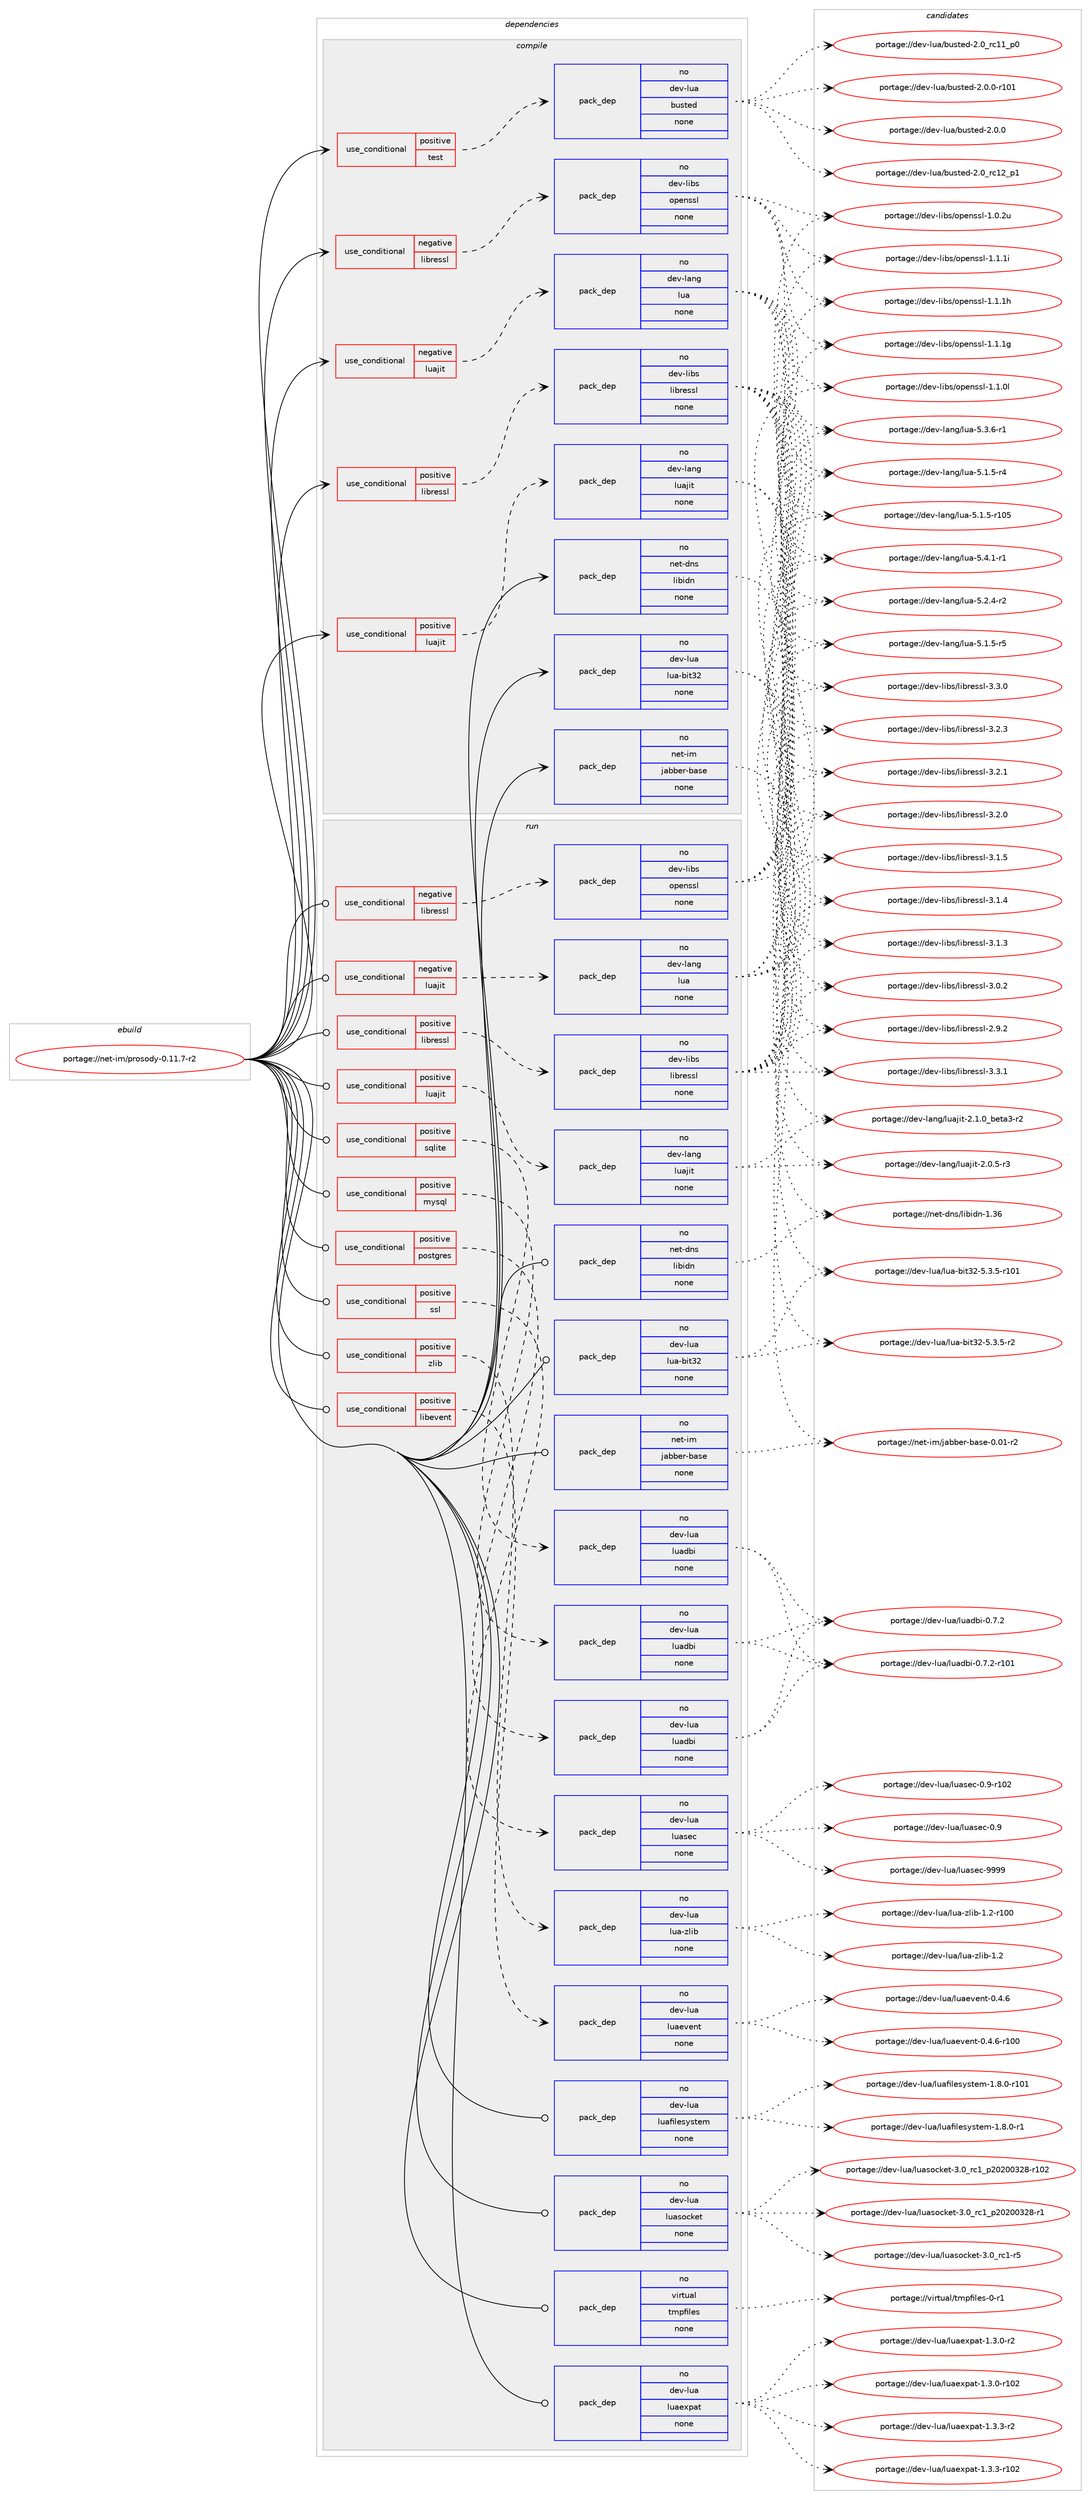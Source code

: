 digraph prolog {

# *************
# Graph options
# *************

newrank=true;
concentrate=true;
compound=true;
graph [rankdir=LR,fontname=Helvetica,fontsize=10,ranksep=1.5];#, ranksep=2.5, nodesep=0.2];
edge  [arrowhead=vee];
node  [fontname=Helvetica,fontsize=10];

# **********
# The ebuild
# **********

subgraph cluster_leftcol {
color=gray;
rank=same;
label=<<i>ebuild</i>>;
id [label="portage://net-im/prosody-0.11.7-r2", color=red, width=4, href="../net-im/prosody-0.11.7-r2.svg"];
}

# ****************
# The dependencies
# ****************

subgraph cluster_midcol {
color=gray;
label=<<i>dependencies</i>>;
subgraph cluster_compile {
fillcolor="#eeeeee";
style=filled;
label=<<i>compile</i>>;
subgraph cond3112 {
dependency10786 [label=<<TABLE BORDER="0" CELLBORDER="1" CELLSPACING="0" CELLPADDING="4"><TR><TD ROWSPAN="3" CELLPADDING="10">use_conditional</TD></TR><TR><TD>negative</TD></TR><TR><TD>libressl</TD></TR></TABLE>>, shape=none, color=red];
subgraph pack7562 {
dependency10787 [label=<<TABLE BORDER="0" CELLBORDER="1" CELLSPACING="0" CELLPADDING="4" WIDTH="220"><TR><TD ROWSPAN="6" CELLPADDING="30">pack_dep</TD></TR><TR><TD WIDTH="110">no</TD></TR><TR><TD>dev-libs</TD></TR><TR><TD>openssl</TD></TR><TR><TD>none</TD></TR><TR><TD></TD></TR></TABLE>>, shape=none, color=blue];
}
dependency10786:e -> dependency10787:w [weight=20,style="dashed",arrowhead="vee"];
}
id:e -> dependency10786:w [weight=20,style="solid",arrowhead="vee"];
subgraph cond3113 {
dependency10788 [label=<<TABLE BORDER="0" CELLBORDER="1" CELLSPACING="0" CELLPADDING="4"><TR><TD ROWSPAN="3" CELLPADDING="10">use_conditional</TD></TR><TR><TD>negative</TD></TR><TR><TD>luajit</TD></TR></TABLE>>, shape=none, color=red];
subgraph pack7563 {
dependency10789 [label=<<TABLE BORDER="0" CELLBORDER="1" CELLSPACING="0" CELLPADDING="4" WIDTH="220"><TR><TD ROWSPAN="6" CELLPADDING="30">pack_dep</TD></TR><TR><TD WIDTH="110">no</TD></TR><TR><TD>dev-lang</TD></TR><TR><TD>lua</TD></TR><TR><TD>none</TD></TR><TR><TD></TD></TR></TABLE>>, shape=none, color=blue];
}
dependency10788:e -> dependency10789:w [weight=20,style="dashed",arrowhead="vee"];
}
id:e -> dependency10788:w [weight=20,style="solid",arrowhead="vee"];
subgraph cond3114 {
dependency10790 [label=<<TABLE BORDER="0" CELLBORDER="1" CELLSPACING="0" CELLPADDING="4"><TR><TD ROWSPAN="3" CELLPADDING="10">use_conditional</TD></TR><TR><TD>positive</TD></TR><TR><TD>libressl</TD></TR></TABLE>>, shape=none, color=red];
subgraph pack7564 {
dependency10791 [label=<<TABLE BORDER="0" CELLBORDER="1" CELLSPACING="0" CELLPADDING="4" WIDTH="220"><TR><TD ROWSPAN="6" CELLPADDING="30">pack_dep</TD></TR><TR><TD WIDTH="110">no</TD></TR><TR><TD>dev-libs</TD></TR><TR><TD>libressl</TD></TR><TR><TD>none</TD></TR><TR><TD></TD></TR></TABLE>>, shape=none, color=blue];
}
dependency10790:e -> dependency10791:w [weight=20,style="dashed",arrowhead="vee"];
}
id:e -> dependency10790:w [weight=20,style="solid",arrowhead="vee"];
subgraph cond3115 {
dependency10792 [label=<<TABLE BORDER="0" CELLBORDER="1" CELLSPACING="0" CELLPADDING="4"><TR><TD ROWSPAN="3" CELLPADDING="10">use_conditional</TD></TR><TR><TD>positive</TD></TR><TR><TD>luajit</TD></TR></TABLE>>, shape=none, color=red];
subgraph pack7565 {
dependency10793 [label=<<TABLE BORDER="0" CELLBORDER="1" CELLSPACING="0" CELLPADDING="4" WIDTH="220"><TR><TD ROWSPAN="6" CELLPADDING="30">pack_dep</TD></TR><TR><TD WIDTH="110">no</TD></TR><TR><TD>dev-lang</TD></TR><TR><TD>luajit</TD></TR><TR><TD>none</TD></TR><TR><TD></TD></TR></TABLE>>, shape=none, color=blue];
}
dependency10792:e -> dependency10793:w [weight=20,style="dashed",arrowhead="vee"];
}
id:e -> dependency10792:w [weight=20,style="solid",arrowhead="vee"];
subgraph cond3116 {
dependency10794 [label=<<TABLE BORDER="0" CELLBORDER="1" CELLSPACING="0" CELLPADDING="4"><TR><TD ROWSPAN="3" CELLPADDING="10">use_conditional</TD></TR><TR><TD>positive</TD></TR><TR><TD>test</TD></TR></TABLE>>, shape=none, color=red];
subgraph pack7566 {
dependency10795 [label=<<TABLE BORDER="0" CELLBORDER="1" CELLSPACING="0" CELLPADDING="4" WIDTH="220"><TR><TD ROWSPAN="6" CELLPADDING="30">pack_dep</TD></TR><TR><TD WIDTH="110">no</TD></TR><TR><TD>dev-lua</TD></TR><TR><TD>busted</TD></TR><TR><TD>none</TD></TR><TR><TD></TD></TR></TABLE>>, shape=none, color=blue];
}
dependency10794:e -> dependency10795:w [weight=20,style="dashed",arrowhead="vee"];
}
id:e -> dependency10794:w [weight=20,style="solid",arrowhead="vee"];
subgraph pack7567 {
dependency10796 [label=<<TABLE BORDER="0" CELLBORDER="1" CELLSPACING="0" CELLPADDING="4" WIDTH="220"><TR><TD ROWSPAN="6" CELLPADDING="30">pack_dep</TD></TR><TR><TD WIDTH="110">no</TD></TR><TR><TD>dev-lua</TD></TR><TR><TD>lua-bit32</TD></TR><TR><TD>none</TD></TR><TR><TD></TD></TR></TABLE>>, shape=none, color=blue];
}
id:e -> dependency10796:w [weight=20,style="solid",arrowhead="vee"];
subgraph pack7568 {
dependency10797 [label=<<TABLE BORDER="0" CELLBORDER="1" CELLSPACING="0" CELLPADDING="4" WIDTH="220"><TR><TD ROWSPAN="6" CELLPADDING="30">pack_dep</TD></TR><TR><TD WIDTH="110">no</TD></TR><TR><TD>net-dns</TD></TR><TR><TD>libidn</TD></TR><TR><TD>none</TD></TR><TR><TD></TD></TR></TABLE>>, shape=none, color=blue];
}
id:e -> dependency10797:w [weight=20,style="solid",arrowhead="vee"];
subgraph pack7569 {
dependency10798 [label=<<TABLE BORDER="0" CELLBORDER="1" CELLSPACING="0" CELLPADDING="4" WIDTH="220"><TR><TD ROWSPAN="6" CELLPADDING="30">pack_dep</TD></TR><TR><TD WIDTH="110">no</TD></TR><TR><TD>net-im</TD></TR><TR><TD>jabber-base</TD></TR><TR><TD>none</TD></TR><TR><TD></TD></TR></TABLE>>, shape=none, color=blue];
}
id:e -> dependency10798:w [weight=20,style="solid",arrowhead="vee"];
}
subgraph cluster_compileandrun {
fillcolor="#eeeeee";
style=filled;
label=<<i>compile and run</i>>;
}
subgraph cluster_run {
fillcolor="#eeeeee";
style=filled;
label=<<i>run</i>>;
subgraph cond3117 {
dependency10799 [label=<<TABLE BORDER="0" CELLBORDER="1" CELLSPACING="0" CELLPADDING="4"><TR><TD ROWSPAN="3" CELLPADDING="10">use_conditional</TD></TR><TR><TD>negative</TD></TR><TR><TD>libressl</TD></TR></TABLE>>, shape=none, color=red];
subgraph pack7570 {
dependency10800 [label=<<TABLE BORDER="0" CELLBORDER="1" CELLSPACING="0" CELLPADDING="4" WIDTH="220"><TR><TD ROWSPAN="6" CELLPADDING="30">pack_dep</TD></TR><TR><TD WIDTH="110">no</TD></TR><TR><TD>dev-libs</TD></TR><TR><TD>openssl</TD></TR><TR><TD>none</TD></TR><TR><TD></TD></TR></TABLE>>, shape=none, color=blue];
}
dependency10799:e -> dependency10800:w [weight=20,style="dashed",arrowhead="vee"];
}
id:e -> dependency10799:w [weight=20,style="solid",arrowhead="odot"];
subgraph cond3118 {
dependency10801 [label=<<TABLE BORDER="0" CELLBORDER="1" CELLSPACING="0" CELLPADDING="4"><TR><TD ROWSPAN="3" CELLPADDING="10">use_conditional</TD></TR><TR><TD>negative</TD></TR><TR><TD>luajit</TD></TR></TABLE>>, shape=none, color=red];
subgraph pack7571 {
dependency10802 [label=<<TABLE BORDER="0" CELLBORDER="1" CELLSPACING="0" CELLPADDING="4" WIDTH="220"><TR><TD ROWSPAN="6" CELLPADDING="30">pack_dep</TD></TR><TR><TD WIDTH="110">no</TD></TR><TR><TD>dev-lang</TD></TR><TR><TD>lua</TD></TR><TR><TD>none</TD></TR><TR><TD></TD></TR></TABLE>>, shape=none, color=blue];
}
dependency10801:e -> dependency10802:w [weight=20,style="dashed",arrowhead="vee"];
}
id:e -> dependency10801:w [weight=20,style="solid",arrowhead="odot"];
subgraph cond3119 {
dependency10803 [label=<<TABLE BORDER="0" CELLBORDER="1" CELLSPACING="0" CELLPADDING="4"><TR><TD ROWSPAN="3" CELLPADDING="10">use_conditional</TD></TR><TR><TD>positive</TD></TR><TR><TD>libevent</TD></TR></TABLE>>, shape=none, color=red];
subgraph pack7572 {
dependency10804 [label=<<TABLE BORDER="0" CELLBORDER="1" CELLSPACING="0" CELLPADDING="4" WIDTH="220"><TR><TD ROWSPAN="6" CELLPADDING="30">pack_dep</TD></TR><TR><TD WIDTH="110">no</TD></TR><TR><TD>dev-lua</TD></TR><TR><TD>luaevent</TD></TR><TR><TD>none</TD></TR><TR><TD></TD></TR></TABLE>>, shape=none, color=blue];
}
dependency10803:e -> dependency10804:w [weight=20,style="dashed",arrowhead="vee"];
}
id:e -> dependency10803:w [weight=20,style="solid",arrowhead="odot"];
subgraph cond3120 {
dependency10805 [label=<<TABLE BORDER="0" CELLBORDER="1" CELLSPACING="0" CELLPADDING="4"><TR><TD ROWSPAN="3" CELLPADDING="10">use_conditional</TD></TR><TR><TD>positive</TD></TR><TR><TD>libressl</TD></TR></TABLE>>, shape=none, color=red];
subgraph pack7573 {
dependency10806 [label=<<TABLE BORDER="0" CELLBORDER="1" CELLSPACING="0" CELLPADDING="4" WIDTH="220"><TR><TD ROWSPAN="6" CELLPADDING="30">pack_dep</TD></TR><TR><TD WIDTH="110">no</TD></TR><TR><TD>dev-libs</TD></TR><TR><TD>libressl</TD></TR><TR><TD>none</TD></TR><TR><TD></TD></TR></TABLE>>, shape=none, color=blue];
}
dependency10805:e -> dependency10806:w [weight=20,style="dashed",arrowhead="vee"];
}
id:e -> dependency10805:w [weight=20,style="solid",arrowhead="odot"];
subgraph cond3121 {
dependency10807 [label=<<TABLE BORDER="0" CELLBORDER="1" CELLSPACING="0" CELLPADDING="4"><TR><TD ROWSPAN="3" CELLPADDING="10">use_conditional</TD></TR><TR><TD>positive</TD></TR><TR><TD>luajit</TD></TR></TABLE>>, shape=none, color=red];
subgraph pack7574 {
dependency10808 [label=<<TABLE BORDER="0" CELLBORDER="1" CELLSPACING="0" CELLPADDING="4" WIDTH="220"><TR><TD ROWSPAN="6" CELLPADDING="30">pack_dep</TD></TR><TR><TD WIDTH="110">no</TD></TR><TR><TD>dev-lang</TD></TR><TR><TD>luajit</TD></TR><TR><TD>none</TD></TR><TR><TD></TD></TR></TABLE>>, shape=none, color=blue];
}
dependency10807:e -> dependency10808:w [weight=20,style="dashed",arrowhead="vee"];
}
id:e -> dependency10807:w [weight=20,style="solid",arrowhead="odot"];
subgraph cond3122 {
dependency10809 [label=<<TABLE BORDER="0" CELLBORDER="1" CELLSPACING="0" CELLPADDING="4"><TR><TD ROWSPAN="3" CELLPADDING="10">use_conditional</TD></TR><TR><TD>positive</TD></TR><TR><TD>mysql</TD></TR></TABLE>>, shape=none, color=red];
subgraph pack7575 {
dependency10810 [label=<<TABLE BORDER="0" CELLBORDER="1" CELLSPACING="0" CELLPADDING="4" WIDTH="220"><TR><TD ROWSPAN="6" CELLPADDING="30">pack_dep</TD></TR><TR><TD WIDTH="110">no</TD></TR><TR><TD>dev-lua</TD></TR><TR><TD>luadbi</TD></TR><TR><TD>none</TD></TR><TR><TD></TD></TR></TABLE>>, shape=none, color=blue];
}
dependency10809:e -> dependency10810:w [weight=20,style="dashed",arrowhead="vee"];
}
id:e -> dependency10809:w [weight=20,style="solid",arrowhead="odot"];
subgraph cond3123 {
dependency10811 [label=<<TABLE BORDER="0" CELLBORDER="1" CELLSPACING="0" CELLPADDING="4"><TR><TD ROWSPAN="3" CELLPADDING="10">use_conditional</TD></TR><TR><TD>positive</TD></TR><TR><TD>postgres</TD></TR></TABLE>>, shape=none, color=red];
subgraph pack7576 {
dependency10812 [label=<<TABLE BORDER="0" CELLBORDER="1" CELLSPACING="0" CELLPADDING="4" WIDTH="220"><TR><TD ROWSPAN="6" CELLPADDING="30">pack_dep</TD></TR><TR><TD WIDTH="110">no</TD></TR><TR><TD>dev-lua</TD></TR><TR><TD>luadbi</TD></TR><TR><TD>none</TD></TR><TR><TD></TD></TR></TABLE>>, shape=none, color=blue];
}
dependency10811:e -> dependency10812:w [weight=20,style="dashed",arrowhead="vee"];
}
id:e -> dependency10811:w [weight=20,style="solid",arrowhead="odot"];
subgraph cond3124 {
dependency10813 [label=<<TABLE BORDER="0" CELLBORDER="1" CELLSPACING="0" CELLPADDING="4"><TR><TD ROWSPAN="3" CELLPADDING="10">use_conditional</TD></TR><TR><TD>positive</TD></TR><TR><TD>sqlite</TD></TR></TABLE>>, shape=none, color=red];
subgraph pack7577 {
dependency10814 [label=<<TABLE BORDER="0" CELLBORDER="1" CELLSPACING="0" CELLPADDING="4" WIDTH="220"><TR><TD ROWSPAN="6" CELLPADDING="30">pack_dep</TD></TR><TR><TD WIDTH="110">no</TD></TR><TR><TD>dev-lua</TD></TR><TR><TD>luadbi</TD></TR><TR><TD>none</TD></TR><TR><TD></TD></TR></TABLE>>, shape=none, color=blue];
}
dependency10813:e -> dependency10814:w [weight=20,style="dashed",arrowhead="vee"];
}
id:e -> dependency10813:w [weight=20,style="solid",arrowhead="odot"];
subgraph cond3125 {
dependency10815 [label=<<TABLE BORDER="0" CELLBORDER="1" CELLSPACING="0" CELLPADDING="4"><TR><TD ROWSPAN="3" CELLPADDING="10">use_conditional</TD></TR><TR><TD>positive</TD></TR><TR><TD>ssl</TD></TR></TABLE>>, shape=none, color=red];
subgraph pack7578 {
dependency10816 [label=<<TABLE BORDER="0" CELLBORDER="1" CELLSPACING="0" CELLPADDING="4" WIDTH="220"><TR><TD ROWSPAN="6" CELLPADDING="30">pack_dep</TD></TR><TR><TD WIDTH="110">no</TD></TR><TR><TD>dev-lua</TD></TR><TR><TD>luasec</TD></TR><TR><TD>none</TD></TR><TR><TD></TD></TR></TABLE>>, shape=none, color=blue];
}
dependency10815:e -> dependency10816:w [weight=20,style="dashed",arrowhead="vee"];
}
id:e -> dependency10815:w [weight=20,style="solid",arrowhead="odot"];
subgraph cond3126 {
dependency10817 [label=<<TABLE BORDER="0" CELLBORDER="1" CELLSPACING="0" CELLPADDING="4"><TR><TD ROWSPAN="3" CELLPADDING="10">use_conditional</TD></TR><TR><TD>positive</TD></TR><TR><TD>zlib</TD></TR></TABLE>>, shape=none, color=red];
subgraph pack7579 {
dependency10818 [label=<<TABLE BORDER="0" CELLBORDER="1" CELLSPACING="0" CELLPADDING="4" WIDTH="220"><TR><TD ROWSPAN="6" CELLPADDING="30">pack_dep</TD></TR><TR><TD WIDTH="110">no</TD></TR><TR><TD>dev-lua</TD></TR><TR><TD>lua-zlib</TD></TR><TR><TD>none</TD></TR><TR><TD></TD></TR></TABLE>>, shape=none, color=blue];
}
dependency10817:e -> dependency10818:w [weight=20,style="dashed",arrowhead="vee"];
}
id:e -> dependency10817:w [weight=20,style="solid",arrowhead="odot"];
subgraph pack7580 {
dependency10819 [label=<<TABLE BORDER="0" CELLBORDER="1" CELLSPACING="0" CELLPADDING="4" WIDTH="220"><TR><TD ROWSPAN="6" CELLPADDING="30">pack_dep</TD></TR><TR><TD WIDTH="110">no</TD></TR><TR><TD>dev-lua</TD></TR><TR><TD>lua-bit32</TD></TR><TR><TD>none</TD></TR><TR><TD></TD></TR></TABLE>>, shape=none, color=blue];
}
id:e -> dependency10819:w [weight=20,style="solid",arrowhead="odot"];
subgraph pack7581 {
dependency10820 [label=<<TABLE BORDER="0" CELLBORDER="1" CELLSPACING="0" CELLPADDING="4" WIDTH="220"><TR><TD ROWSPAN="6" CELLPADDING="30">pack_dep</TD></TR><TR><TD WIDTH="110">no</TD></TR><TR><TD>dev-lua</TD></TR><TR><TD>luaexpat</TD></TR><TR><TD>none</TD></TR><TR><TD></TD></TR></TABLE>>, shape=none, color=blue];
}
id:e -> dependency10820:w [weight=20,style="solid",arrowhead="odot"];
subgraph pack7582 {
dependency10821 [label=<<TABLE BORDER="0" CELLBORDER="1" CELLSPACING="0" CELLPADDING="4" WIDTH="220"><TR><TD ROWSPAN="6" CELLPADDING="30">pack_dep</TD></TR><TR><TD WIDTH="110">no</TD></TR><TR><TD>dev-lua</TD></TR><TR><TD>luafilesystem</TD></TR><TR><TD>none</TD></TR><TR><TD></TD></TR></TABLE>>, shape=none, color=blue];
}
id:e -> dependency10821:w [weight=20,style="solid",arrowhead="odot"];
subgraph pack7583 {
dependency10822 [label=<<TABLE BORDER="0" CELLBORDER="1" CELLSPACING="0" CELLPADDING="4" WIDTH="220"><TR><TD ROWSPAN="6" CELLPADDING="30">pack_dep</TD></TR><TR><TD WIDTH="110">no</TD></TR><TR><TD>dev-lua</TD></TR><TR><TD>luasocket</TD></TR><TR><TD>none</TD></TR><TR><TD></TD></TR></TABLE>>, shape=none, color=blue];
}
id:e -> dependency10822:w [weight=20,style="solid",arrowhead="odot"];
subgraph pack7584 {
dependency10823 [label=<<TABLE BORDER="0" CELLBORDER="1" CELLSPACING="0" CELLPADDING="4" WIDTH="220"><TR><TD ROWSPAN="6" CELLPADDING="30">pack_dep</TD></TR><TR><TD WIDTH="110">no</TD></TR><TR><TD>net-dns</TD></TR><TR><TD>libidn</TD></TR><TR><TD>none</TD></TR><TR><TD></TD></TR></TABLE>>, shape=none, color=blue];
}
id:e -> dependency10823:w [weight=20,style="solid",arrowhead="odot"];
subgraph pack7585 {
dependency10824 [label=<<TABLE BORDER="0" CELLBORDER="1" CELLSPACING="0" CELLPADDING="4" WIDTH="220"><TR><TD ROWSPAN="6" CELLPADDING="30">pack_dep</TD></TR><TR><TD WIDTH="110">no</TD></TR><TR><TD>net-im</TD></TR><TR><TD>jabber-base</TD></TR><TR><TD>none</TD></TR><TR><TD></TD></TR></TABLE>>, shape=none, color=blue];
}
id:e -> dependency10824:w [weight=20,style="solid",arrowhead="odot"];
subgraph pack7586 {
dependency10825 [label=<<TABLE BORDER="0" CELLBORDER="1" CELLSPACING="0" CELLPADDING="4" WIDTH="220"><TR><TD ROWSPAN="6" CELLPADDING="30">pack_dep</TD></TR><TR><TD WIDTH="110">no</TD></TR><TR><TD>virtual</TD></TR><TR><TD>tmpfiles</TD></TR><TR><TD>none</TD></TR><TR><TD></TD></TR></TABLE>>, shape=none, color=blue];
}
id:e -> dependency10825:w [weight=20,style="solid",arrowhead="odot"];
}
}

# **************
# The candidates
# **************

subgraph cluster_choices {
rank=same;
color=gray;
label=<<i>candidates</i>>;

subgraph choice7562 {
color=black;
nodesep=1;
choice100101118451081059811547111112101110115115108454946494649105 [label="portage://dev-libs/openssl-1.1.1i", color=red, width=4,href="../dev-libs/openssl-1.1.1i.svg"];
choice100101118451081059811547111112101110115115108454946494649104 [label="portage://dev-libs/openssl-1.1.1h", color=red, width=4,href="../dev-libs/openssl-1.1.1h.svg"];
choice100101118451081059811547111112101110115115108454946494649103 [label="portage://dev-libs/openssl-1.1.1g", color=red, width=4,href="../dev-libs/openssl-1.1.1g.svg"];
choice100101118451081059811547111112101110115115108454946494648108 [label="portage://dev-libs/openssl-1.1.0l", color=red, width=4,href="../dev-libs/openssl-1.1.0l.svg"];
choice100101118451081059811547111112101110115115108454946484650117 [label="portage://dev-libs/openssl-1.0.2u", color=red, width=4,href="../dev-libs/openssl-1.0.2u.svg"];
dependency10787:e -> choice100101118451081059811547111112101110115115108454946494649105:w [style=dotted,weight="100"];
dependency10787:e -> choice100101118451081059811547111112101110115115108454946494649104:w [style=dotted,weight="100"];
dependency10787:e -> choice100101118451081059811547111112101110115115108454946494649103:w [style=dotted,weight="100"];
dependency10787:e -> choice100101118451081059811547111112101110115115108454946494648108:w [style=dotted,weight="100"];
dependency10787:e -> choice100101118451081059811547111112101110115115108454946484650117:w [style=dotted,weight="100"];
}
subgraph choice7563 {
color=black;
nodesep=1;
choice100101118451089711010347108117974553465246494511449 [label="portage://dev-lang/lua-5.4.1-r1", color=red, width=4,href="../dev-lang/lua-5.4.1-r1.svg"];
choice100101118451089711010347108117974553465146544511449 [label="portage://dev-lang/lua-5.3.6-r1", color=red, width=4,href="../dev-lang/lua-5.3.6-r1.svg"];
choice100101118451089711010347108117974553465046524511450 [label="portage://dev-lang/lua-5.2.4-r2", color=red, width=4,href="../dev-lang/lua-5.2.4-r2.svg"];
choice100101118451089711010347108117974553464946534511453 [label="portage://dev-lang/lua-5.1.5-r5", color=red, width=4,href="../dev-lang/lua-5.1.5-r5.svg"];
choice100101118451089711010347108117974553464946534511452 [label="portage://dev-lang/lua-5.1.5-r4", color=red, width=4,href="../dev-lang/lua-5.1.5-r4.svg"];
choice1001011184510897110103471081179745534649465345114494853 [label="portage://dev-lang/lua-5.1.5-r105", color=red, width=4,href="../dev-lang/lua-5.1.5-r105.svg"];
dependency10789:e -> choice100101118451089711010347108117974553465246494511449:w [style=dotted,weight="100"];
dependency10789:e -> choice100101118451089711010347108117974553465146544511449:w [style=dotted,weight="100"];
dependency10789:e -> choice100101118451089711010347108117974553465046524511450:w [style=dotted,weight="100"];
dependency10789:e -> choice100101118451089711010347108117974553464946534511453:w [style=dotted,weight="100"];
dependency10789:e -> choice100101118451089711010347108117974553464946534511452:w [style=dotted,weight="100"];
dependency10789:e -> choice1001011184510897110103471081179745534649465345114494853:w [style=dotted,weight="100"];
}
subgraph choice7564 {
color=black;
nodesep=1;
choice10010111845108105981154710810598114101115115108455146514649 [label="portage://dev-libs/libressl-3.3.1", color=red, width=4,href="../dev-libs/libressl-3.3.1.svg"];
choice10010111845108105981154710810598114101115115108455146514648 [label="portage://dev-libs/libressl-3.3.0", color=red, width=4,href="../dev-libs/libressl-3.3.0.svg"];
choice10010111845108105981154710810598114101115115108455146504651 [label="portage://dev-libs/libressl-3.2.3", color=red, width=4,href="../dev-libs/libressl-3.2.3.svg"];
choice10010111845108105981154710810598114101115115108455146504649 [label="portage://dev-libs/libressl-3.2.1", color=red, width=4,href="../dev-libs/libressl-3.2.1.svg"];
choice10010111845108105981154710810598114101115115108455146504648 [label="portage://dev-libs/libressl-3.2.0", color=red, width=4,href="../dev-libs/libressl-3.2.0.svg"];
choice10010111845108105981154710810598114101115115108455146494653 [label="portage://dev-libs/libressl-3.1.5", color=red, width=4,href="../dev-libs/libressl-3.1.5.svg"];
choice10010111845108105981154710810598114101115115108455146494652 [label="portage://dev-libs/libressl-3.1.4", color=red, width=4,href="../dev-libs/libressl-3.1.4.svg"];
choice10010111845108105981154710810598114101115115108455146494651 [label="portage://dev-libs/libressl-3.1.3", color=red, width=4,href="../dev-libs/libressl-3.1.3.svg"];
choice10010111845108105981154710810598114101115115108455146484650 [label="portage://dev-libs/libressl-3.0.2", color=red, width=4,href="../dev-libs/libressl-3.0.2.svg"];
choice10010111845108105981154710810598114101115115108455046574650 [label="portage://dev-libs/libressl-2.9.2", color=red, width=4,href="../dev-libs/libressl-2.9.2.svg"];
dependency10791:e -> choice10010111845108105981154710810598114101115115108455146514649:w [style=dotted,weight="100"];
dependency10791:e -> choice10010111845108105981154710810598114101115115108455146514648:w [style=dotted,weight="100"];
dependency10791:e -> choice10010111845108105981154710810598114101115115108455146504651:w [style=dotted,weight="100"];
dependency10791:e -> choice10010111845108105981154710810598114101115115108455146504649:w [style=dotted,weight="100"];
dependency10791:e -> choice10010111845108105981154710810598114101115115108455146504648:w [style=dotted,weight="100"];
dependency10791:e -> choice10010111845108105981154710810598114101115115108455146494653:w [style=dotted,weight="100"];
dependency10791:e -> choice10010111845108105981154710810598114101115115108455146494652:w [style=dotted,weight="100"];
dependency10791:e -> choice10010111845108105981154710810598114101115115108455146494651:w [style=dotted,weight="100"];
dependency10791:e -> choice10010111845108105981154710810598114101115115108455146484650:w [style=dotted,weight="100"];
dependency10791:e -> choice10010111845108105981154710810598114101115115108455046574650:w [style=dotted,weight="100"];
}
subgraph choice7565 {
color=black;
nodesep=1;
choice10010111845108971101034710811797106105116455046494648959810111697514511450 [label="portage://dev-lang/luajit-2.1.0_beta3-r2", color=red, width=4,href="../dev-lang/luajit-2.1.0_beta3-r2.svg"];
choice100101118451089711010347108117971061051164550464846534511451 [label="portage://dev-lang/luajit-2.0.5-r3", color=red, width=4,href="../dev-lang/luajit-2.0.5-r3.svg"];
dependency10793:e -> choice10010111845108971101034710811797106105116455046494648959810111697514511450:w [style=dotted,weight="100"];
dependency10793:e -> choice100101118451089711010347108117971061051164550464846534511451:w [style=dotted,weight="100"];
}
subgraph choice7566 {
color=black;
nodesep=1;
choice1001011184510811797479811711511610110045504648951149949509511249 [label="portage://dev-lua/busted-2.0_rc12_p1", color=red, width=4,href="../dev-lua/busted-2.0_rc12_p1.svg"];
choice1001011184510811797479811711511610110045504648951149949499511248 [label="portage://dev-lua/busted-2.0_rc11_p0", color=red, width=4,href="../dev-lua/busted-2.0_rc11_p0.svg"];
choice1001011184510811797479811711511610110045504648464845114494849 [label="portage://dev-lua/busted-2.0.0-r101", color=red, width=4,href="../dev-lua/busted-2.0.0-r101.svg"];
choice10010111845108117974798117115116101100455046484648 [label="portage://dev-lua/busted-2.0.0", color=red, width=4,href="../dev-lua/busted-2.0.0.svg"];
dependency10795:e -> choice1001011184510811797479811711511610110045504648951149949509511249:w [style=dotted,weight="100"];
dependency10795:e -> choice1001011184510811797479811711511610110045504648951149949499511248:w [style=dotted,weight="100"];
dependency10795:e -> choice1001011184510811797479811711511610110045504648464845114494849:w [style=dotted,weight="100"];
dependency10795:e -> choice10010111845108117974798117115116101100455046484648:w [style=dotted,weight="100"];
}
subgraph choice7567 {
color=black;
nodesep=1;
choice10010111845108117974710811797459810511651504553465146534511450 [label="portage://dev-lua/lua-bit32-5.3.5-r2", color=red, width=4,href="../dev-lua/lua-bit32-5.3.5-r2.svg"];
choice100101118451081179747108117974598105116515045534651465345114494849 [label="portage://dev-lua/lua-bit32-5.3.5-r101", color=red, width=4,href="../dev-lua/lua-bit32-5.3.5-r101.svg"];
dependency10796:e -> choice10010111845108117974710811797459810511651504553465146534511450:w [style=dotted,weight="100"];
dependency10796:e -> choice100101118451081179747108117974598105116515045534651465345114494849:w [style=dotted,weight="100"];
}
subgraph choice7568 {
color=black;
nodesep=1;
choice1101011164510011011547108105981051001104549465154 [label="portage://net-dns/libidn-1.36", color=red, width=4,href="../net-dns/libidn-1.36.svg"];
dependency10797:e -> choice1101011164510011011547108105981051001104549465154:w [style=dotted,weight="100"];
}
subgraph choice7569 {
color=black;
nodesep=1;
choice110101116451051094710697989810111445989711510145484648494511450 [label="portage://net-im/jabber-base-0.01-r2", color=red, width=4,href="../net-im/jabber-base-0.01-r2.svg"];
dependency10798:e -> choice110101116451051094710697989810111445989711510145484648494511450:w [style=dotted,weight="100"];
}
subgraph choice7570 {
color=black;
nodesep=1;
choice100101118451081059811547111112101110115115108454946494649105 [label="portage://dev-libs/openssl-1.1.1i", color=red, width=4,href="../dev-libs/openssl-1.1.1i.svg"];
choice100101118451081059811547111112101110115115108454946494649104 [label="portage://dev-libs/openssl-1.1.1h", color=red, width=4,href="../dev-libs/openssl-1.1.1h.svg"];
choice100101118451081059811547111112101110115115108454946494649103 [label="portage://dev-libs/openssl-1.1.1g", color=red, width=4,href="../dev-libs/openssl-1.1.1g.svg"];
choice100101118451081059811547111112101110115115108454946494648108 [label="portage://dev-libs/openssl-1.1.0l", color=red, width=4,href="../dev-libs/openssl-1.1.0l.svg"];
choice100101118451081059811547111112101110115115108454946484650117 [label="portage://dev-libs/openssl-1.0.2u", color=red, width=4,href="../dev-libs/openssl-1.0.2u.svg"];
dependency10800:e -> choice100101118451081059811547111112101110115115108454946494649105:w [style=dotted,weight="100"];
dependency10800:e -> choice100101118451081059811547111112101110115115108454946494649104:w [style=dotted,weight="100"];
dependency10800:e -> choice100101118451081059811547111112101110115115108454946494649103:w [style=dotted,weight="100"];
dependency10800:e -> choice100101118451081059811547111112101110115115108454946494648108:w [style=dotted,weight="100"];
dependency10800:e -> choice100101118451081059811547111112101110115115108454946484650117:w [style=dotted,weight="100"];
}
subgraph choice7571 {
color=black;
nodesep=1;
choice100101118451089711010347108117974553465246494511449 [label="portage://dev-lang/lua-5.4.1-r1", color=red, width=4,href="../dev-lang/lua-5.4.1-r1.svg"];
choice100101118451089711010347108117974553465146544511449 [label="portage://dev-lang/lua-5.3.6-r1", color=red, width=4,href="../dev-lang/lua-5.3.6-r1.svg"];
choice100101118451089711010347108117974553465046524511450 [label="portage://dev-lang/lua-5.2.4-r2", color=red, width=4,href="../dev-lang/lua-5.2.4-r2.svg"];
choice100101118451089711010347108117974553464946534511453 [label="portage://dev-lang/lua-5.1.5-r5", color=red, width=4,href="../dev-lang/lua-5.1.5-r5.svg"];
choice100101118451089711010347108117974553464946534511452 [label="portage://dev-lang/lua-5.1.5-r4", color=red, width=4,href="../dev-lang/lua-5.1.5-r4.svg"];
choice1001011184510897110103471081179745534649465345114494853 [label="portage://dev-lang/lua-5.1.5-r105", color=red, width=4,href="../dev-lang/lua-5.1.5-r105.svg"];
dependency10802:e -> choice100101118451089711010347108117974553465246494511449:w [style=dotted,weight="100"];
dependency10802:e -> choice100101118451089711010347108117974553465146544511449:w [style=dotted,weight="100"];
dependency10802:e -> choice100101118451089711010347108117974553465046524511450:w [style=dotted,weight="100"];
dependency10802:e -> choice100101118451089711010347108117974553464946534511453:w [style=dotted,weight="100"];
dependency10802:e -> choice100101118451089711010347108117974553464946534511452:w [style=dotted,weight="100"];
dependency10802:e -> choice1001011184510897110103471081179745534649465345114494853:w [style=dotted,weight="100"];
}
subgraph choice7572 {
color=black;
nodesep=1;
choice1001011184510811797471081179710111810111011645484652465445114494848 [label="portage://dev-lua/luaevent-0.4.6-r100", color=red, width=4,href="../dev-lua/luaevent-0.4.6-r100.svg"];
choice10010111845108117974710811797101118101110116454846524654 [label="portage://dev-lua/luaevent-0.4.6", color=red, width=4,href="../dev-lua/luaevent-0.4.6.svg"];
dependency10804:e -> choice1001011184510811797471081179710111810111011645484652465445114494848:w [style=dotted,weight="100"];
dependency10804:e -> choice10010111845108117974710811797101118101110116454846524654:w [style=dotted,weight="100"];
}
subgraph choice7573 {
color=black;
nodesep=1;
choice10010111845108105981154710810598114101115115108455146514649 [label="portage://dev-libs/libressl-3.3.1", color=red, width=4,href="../dev-libs/libressl-3.3.1.svg"];
choice10010111845108105981154710810598114101115115108455146514648 [label="portage://dev-libs/libressl-3.3.0", color=red, width=4,href="../dev-libs/libressl-3.3.0.svg"];
choice10010111845108105981154710810598114101115115108455146504651 [label="portage://dev-libs/libressl-3.2.3", color=red, width=4,href="../dev-libs/libressl-3.2.3.svg"];
choice10010111845108105981154710810598114101115115108455146504649 [label="portage://dev-libs/libressl-3.2.1", color=red, width=4,href="../dev-libs/libressl-3.2.1.svg"];
choice10010111845108105981154710810598114101115115108455146504648 [label="portage://dev-libs/libressl-3.2.0", color=red, width=4,href="../dev-libs/libressl-3.2.0.svg"];
choice10010111845108105981154710810598114101115115108455146494653 [label="portage://dev-libs/libressl-3.1.5", color=red, width=4,href="../dev-libs/libressl-3.1.5.svg"];
choice10010111845108105981154710810598114101115115108455146494652 [label="portage://dev-libs/libressl-3.1.4", color=red, width=4,href="../dev-libs/libressl-3.1.4.svg"];
choice10010111845108105981154710810598114101115115108455146494651 [label="portage://dev-libs/libressl-3.1.3", color=red, width=4,href="../dev-libs/libressl-3.1.3.svg"];
choice10010111845108105981154710810598114101115115108455146484650 [label="portage://dev-libs/libressl-3.0.2", color=red, width=4,href="../dev-libs/libressl-3.0.2.svg"];
choice10010111845108105981154710810598114101115115108455046574650 [label="portage://dev-libs/libressl-2.9.2", color=red, width=4,href="../dev-libs/libressl-2.9.2.svg"];
dependency10806:e -> choice10010111845108105981154710810598114101115115108455146514649:w [style=dotted,weight="100"];
dependency10806:e -> choice10010111845108105981154710810598114101115115108455146514648:w [style=dotted,weight="100"];
dependency10806:e -> choice10010111845108105981154710810598114101115115108455146504651:w [style=dotted,weight="100"];
dependency10806:e -> choice10010111845108105981154710810598114101115115108455146504649:w [style=dotted,weight="100"];
dependency10806:e -> choice10010111845108105981154710810598114101115115108455146504648:w [style=dotted,weight="100"];
dependency10806:e -> choice10010111845108105981154710810598114101115115108455146494653:w [style=dotted,weight="100"];
dependency10806:e -> choice10010111845108105981154710810598114101115115108455146494652:w [style=dotted,weight="100"];
dependency10806:e -> choice10010111845108105981154710810598114101115115108455146494651:w [style=dotted,weight="100"];
dependency10806:e -> choice10010111845108105981154710810598114101115115108455146484650:w [style=dotted,weight="100"];
dependency10806:e -> choice10010111845108105981154710810598114101115115108455046574650:w [style=dotted,weight="100"];
}
subgraph choice7574 {
color=black;
nodesep=1;
choice10010111845108971101034710811797106105116455046494648959810111697514511450 [label="portage://dev-lang/luajit-2.1.0_beta3-r2", color=red, width=4,href="../dev-lang/luajit-2.1.0_beta3-r2.svg"];
choice100101118451089711010347108117971061051164550464846534511451 [label="portage://dev-lang/luajit-2.0.5-r3", color=red, width=4,href="../dev-lang/luajit-2.0.5-r3.svg"];
dependency10808:e -> choice10010111845108971101034710811797106105116455046494648959810111697514511450:w [style=dotted,weight="100"];
dependency10808:e -> choice100101118451089711010347108117971061051164550464846534511451:w [style=dotted,weight="100"];
}
subgraph choice7575 {
color=black;
nodesep=1;
choice100101118451081179747108117971009810545484655465045114494849 [label="portage://dev-lua/luadbi-0.7.2-r101", color=red, width=4,href="../dev-lua/luadbi-0.7.2-r101.svg"];
choice1001011184510811797471081179710098105454846554650 [label="portage://dev-lua/luadbi-0.7.2", color=red, width=4,href="../dev-lua/luadbi-0.7.2.svg"];
dependency10810:e -> choice100101118451081179747108117971009810545484655465045114494849:w [style=dotted,weight="100"];
dependency10810:e -> choice1001011184510811797471081179710098105454846554650:w [style=dotted,weight="100"];
}
subgraph choice7576 {
color=black;
nodesep=1;
choice100101118451081179747108117971009810545484655465045114494849 [label="portage://dev-lua/luadbi-0.7.2-r101", color=red, width=4,href="../dev-lua/luadbi-0.7.2-r101.svg"];
choice1001011184510811797471081179710098105454846554650 [label="portage://dev-lua/luadbi-0.7.2", color=red, width=4,href="../dev-lua/luadbi-0.7.2.svg"];
dependency10812:e -> choice100101118451081179747108117971009810545484655465045114494849:w [style=dotted,weight="100"];
dependency10812:e -> choice1001011184510811797471081179710098105454846554650:w [style=dotted,weight="100"];
}
subgraph choice7577 {
color=black;
nodesep=1;
choice100101118451081179747108117971009810545484655465045114494849 [label="portage://dev-lua/luadbi-0.7.2-r101", color=red, width=4,href="../dev-lua/luadbi-0.7.2-r101.svg"];
choice1001011184510811797471081179710098105454846554650 [label="portage://dev-lua/luadbi-0.7.2", color=red, width=4,href="../dev-lua/luadbi-0.7.2.svg"];
dependency10814:e -> choice100101118451081179747108117971009810545484655465045114494849:w [style=dotted,weight="100"];
dependency10814:e -> choice1001011184510811797471081179710098105454846554650:w [style=dotted,weight="100"];
}
subgraph choice7578 {
color=black;
nodesep=1;
choice10010111845108117974710811797115101994557575757 [label="portage://dev-lua/luasec-9999", color=red, width=4,href="../dev-lua/luasec-9999.svg"];
choice10010111845108117974710811797115101994548465745114494850 [label="portage://dev-lua/luasec-0.9-r102", color=red, width=4,href="../dev-lua/luasec-0.9-r102.svg"];
choice100101118451081179747108117971151019945484657 [label="portage://dev-lua/luasec-0.9", color=red, width=4,href="../dev-lua/luasec-0.9.svg"];
dependency10816:e -> choice10010111845108117974710811797115101994557575757:w [style=dotted,weight="100"];
dependency10816:e -> choice10010111845108117974710811797115101994548465745114494850:w [style=dotted,weight="100"];
dependency10816:e -> choice100101118451081179747108117971151019945484657:w [style=dotted,weight="100"];
}
subgraph choice7579 {
color=black;
nodesep=1;
choice1001011184510811797471081179745122108105984549465045114494848 [label="portage://dev-lua/lua-zlib-1.2-r100", color=red, width=4,href="../dev-lua/lua-zlib-1.2-r100.svg"];
choice10010111845108117974710811797451221081059845494650 [label="portage://dev-lua/lua-zlib-1.2", color=red, width=4,href="../dev-lua/lua-zlib-1.2.svg"];
dependency10818:e -> choice1001011184510811797471081179745122108105984549465045114494848:w [style=dotted,weight="100"];
dependency10818:e -> choice10010111845108117974710811797451221081059845494650:w [style=dotted,weight="100"];
}
subgraph choice7580 {
color=black;
nodesep=1;
choice10010111845108117974710811797459810511651504553465146534511450 [label="portage://dev-lua/lua-bit32-5.3.5-r2", color=red, width=4,href="../dev-lua/lua-bit32-5.3.5-r2.svg"];
choice100101118451081179747108117974598105116515045534651465345114494849 [label="portage://dev-lua/lua-bit32-5.3.5-r101", color=red, width=4,href="../dev-lua/lua-bit32-5.3.5-r101.svg"];
dependency10819:e -> choice10010111845108117974710811797459810511651504553465146534511450:w [style=dotted,weight="100"];
dependency10819:e -> choice100101118451081179747108117974598105116515045534651465345114494849:w [style=dotted,weight="100"];
}
subgraph choice7581 {
color=black;
nodesep=1;
choice10010111845108117974710811797101120112971164549465146514511450 [label="portage://dev-lua/luaexpat-1.3.3-r2", color=red, width=4,href="../dev-lua/luaexpat-1.3.3-r2.svg"];
choice100101118451081179747108117971011201129711645494651465145114494850 [label="portage://dev-lua/luaexpat-1.3.3-r102", color=red, width=4,href="../dev-lua/luaexpat-1.3.3-r102.svg"];
choice10010111845108117974710811797101120112971164549465146484511450 [label="portage://dev-lua/luaexpat-1.3.0-r2", color=red, width=4,href="../dev-lua/luaexpat-1.3.0-r2.svg"];
choice100101118451081179747108117971011201129711645494651464845114494850 [label="portage://dev-lua/luaexpat-1.3.0-r102", color=red, width=4,href="../dev-lua/luaexpat-1.3.0-r102.svg"];
dependency10820:e -> choice10010111845108117974710811797101120112971164549465146514511450:w [style=dotted,weight="100"];
dependency10820:e -> choice100101118451081179747108117971011201129711645494651465145114494850:w [style=dotted,weight="100"];
dependency10820:e -> choice10010111845108117974710811797101120112971164549465146484511450:w [style=dotted,weight="100"];
dependency10820:e -> choice100101118451081179747108117971011201129711645494651464845114494850:w [style=dotted,weight="100"];
}
subgraph choice7582 {
color=black;
nodesep=1;
choice1001011184510811797471081179710210510810111512111511610110945494656464845114494849 [label="portage://dev-lua/luafilesystem-1.8.0-r101", color=red, width=4,href="../dev-lua/luafilesystem-1.8.0-r101.svg"];
choice100101118451081179747108117971021051081011151211151161011094549465646484511449 [label="portage://dev-lua/luafilesystem-1.8.0-r1", color=red, width=4,href="../dev-lua/luafilesystem-1.8.0-r1.svg"];
dependency10821:e -> choice1001011184510811797471081179710210510810111512111511610110945494656464845114494849:w [style=dotted,weight="100"];
dependency10821:e -> choice100101118451081179747108117971021051081011151211151161011094549465646484511449:w [style=dotted,weight="100"];
}
subgraph choice7583 {
color=black;
nodesep=1;
choice10010111845108117974710811797115111991071011164551464895114994995112504850484851505645114494850 [label="portage://dev-lua/luasocket-3.0_rc1_p20200328-r102", color=red, width=4,href="../dev-lua/luasocket-3.0_rc1_p20200328-r102.svg"];
choice1001011184510811797471081179711511199107101116455146489511499499511250485048485150564511449 [label="portage://dev-lua/luasocket-3.0_rc1_p20200328-r1", color=red, width=4,href="../dev-lua/luasocket-3.0_rc1_p20200328-r1.svg"];
choice1001011184510811797471081179711511199107101116455146489511499494511453 [label="portage://dev-lua/luasocket-3.0_rc1-r5", color=red, width=4,href="../dev-lua/luasocket-3.0_rc1-r5.svg"];
dependency10822:e -> choice10010111845108117974710811797115111991071011164551464895114994995112504850484851505645114494850:w [style=dotted,weight="100"];
dependency10822:e -> choice1001011184510811797471081179711511199107101116455146489511499499511250485048485150564511449:w [style=dotted,weight="100"];
dependency10822:e -> choice1001011184510811797471081179711511199107101116455146489511499494511453:w [style=dotted,weight="100"];
}
subgraph choice7584 {
color=black;
nodesep=1;
choice1101011164510011011547108105981051001104549465154 [label="portage://net-dns/libidn-1.36", color=red, width=4,href="../net-dns/libidn-1.36.svg"];
dependency10823:e -> choice1101011164510011011547108105981051001104549465154:w [style=dotted,weight="100"];
}
subgraph choice7585 {
color=black;
nodesep=1;
choice110101116451051094710697989810111445989711510145484648494511450 [label="portage://net-im/jabber-base-0.01-r2", color=red, width=4,href="../net-im/jabber-base-0.01-r2.svg"];
dependency10824:e -> choice110101116451051094710697989810111445989711510145484648494511450:w [style=dotted,weight="100"];
}
subgraph choice7586 {
color=black;
nodesep=1;
choice118105114116117971084711610911210210510810111545484511449 [label="portage://virtual/tmpfiles-0-r1", color=red, width=4,href="../virtual/tmpfiles-0-r1.svg"];
dependency10825:e -> choice118105114116117971084711610911210210510810111545484511449:w [style=dotted,weight="100"];
}
}

}
